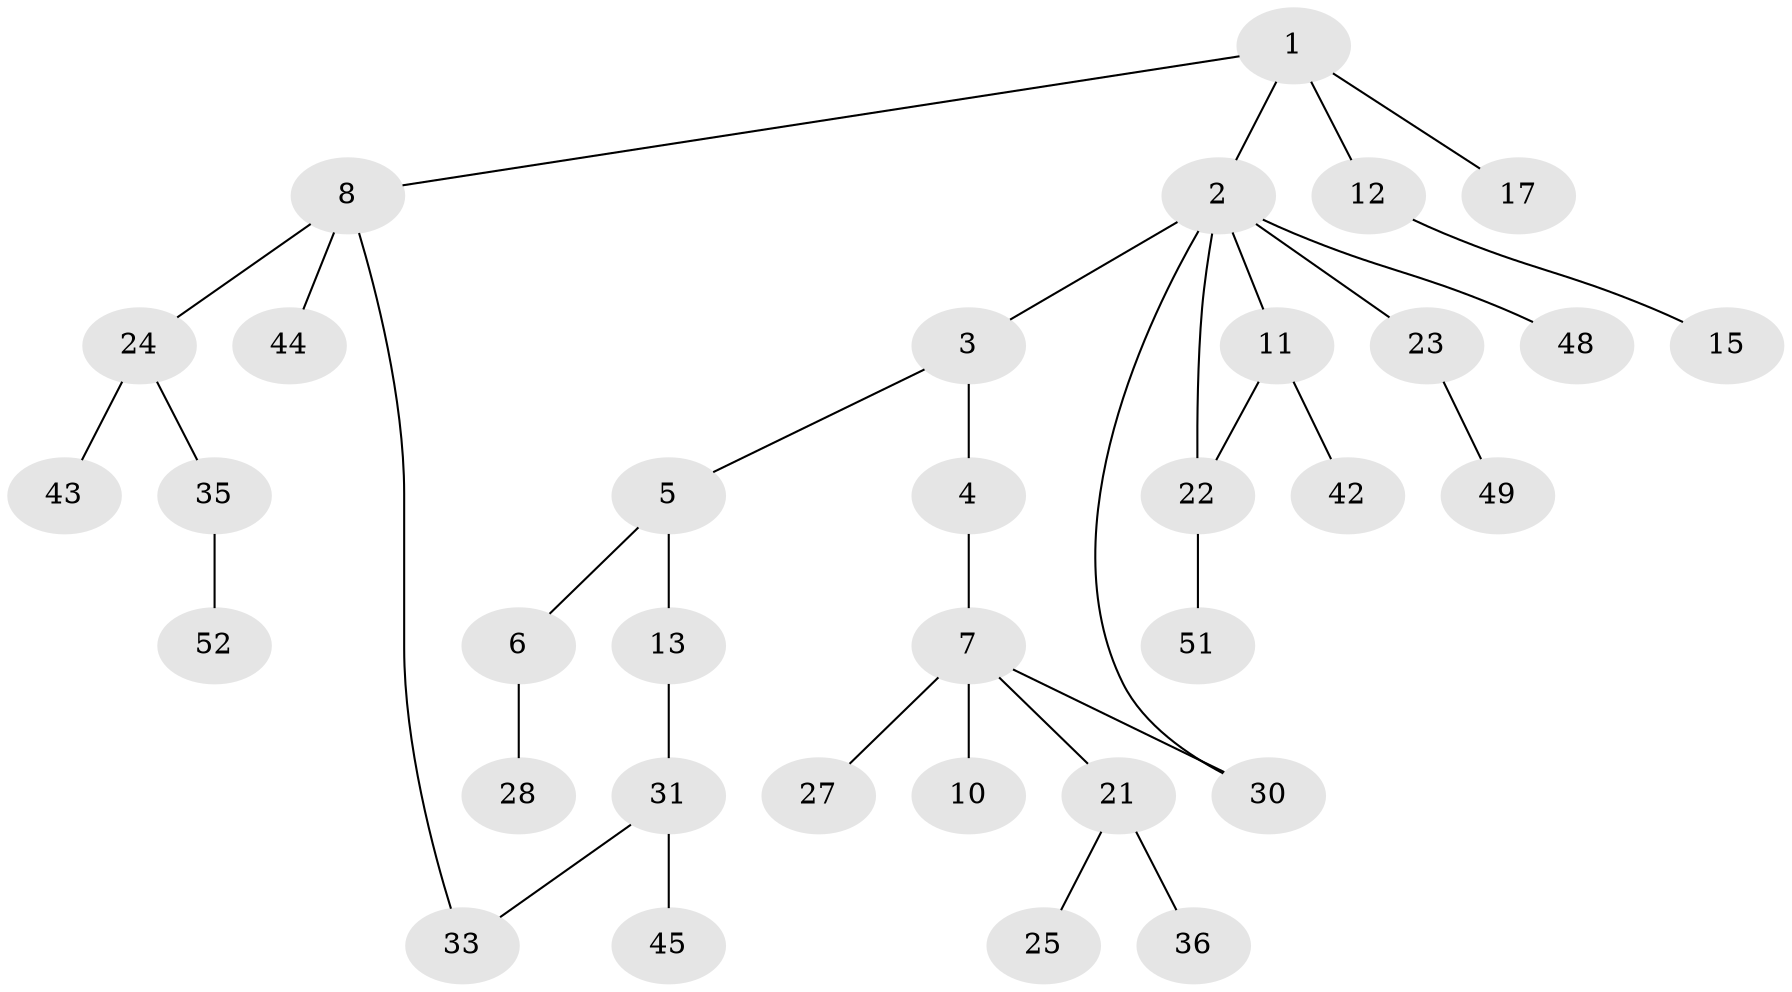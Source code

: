 // Generated by graph-tools (version 1.1) at 2025/51/02/27/25 19:51:40]
// undirected, 34 vertices, 36 edges
graph export_dot {
graph [start="1"]
  node [color=gray90,style=filled];
  1 [super="+47"];
  2 [super="+38"];
  3 [super="+19"];
  4;
  5 [super="+9"];
  6;
  7 [super="+16"];
  8 [super="+14"];
  10 [super="+18"];
  11 [super="+37"];
  12 [super="+20"];
  13 [super="+26"];
  15 [super="+34"];
  17 [super="+39"];
  21 [super="+50"];
  22 [super="+40"];
  23;
  24 [super="+32"];
  25;
  27 [super="+29"];
  28 [super="+41"];
  30;
  31 [super="+54"];
  33;
  35 [super="+55"];
  36;
  42 [super="+46"];
  43 [super="+53"];
  44;
  45;
  48;
  49;
  51;
  52;
  1 -- 2;
  1 -- 8;
  1 -- 12;
  1 -- 17;
  2 -- 3;
  2 -- 11;
  2 -- 23;
  2 -- 48;
  2 -- 30;
  2 -- 22;
  3 -- 4;
  3 -- 5;
  4 -- 7;
  5 -- 6;
  5 -- 13;
  6 -- 28;
  7 -- 10;
  7 -- 21;
  7 -- 27;
  7 -- 30;
  8 -- 24;
  8 -- 44;
  8 -- 33;
  11 -- 22;
  11 -- 42;
  12 -- 15;
  13 -- 31;
  21 -- 25;
  21 -- 36;
  22 -- 51;
  23 -- 49;
  24 -- 35;
  24 -- 43;
  31 -- 45;
  31 -- 33;
  35 -- 52;
}
